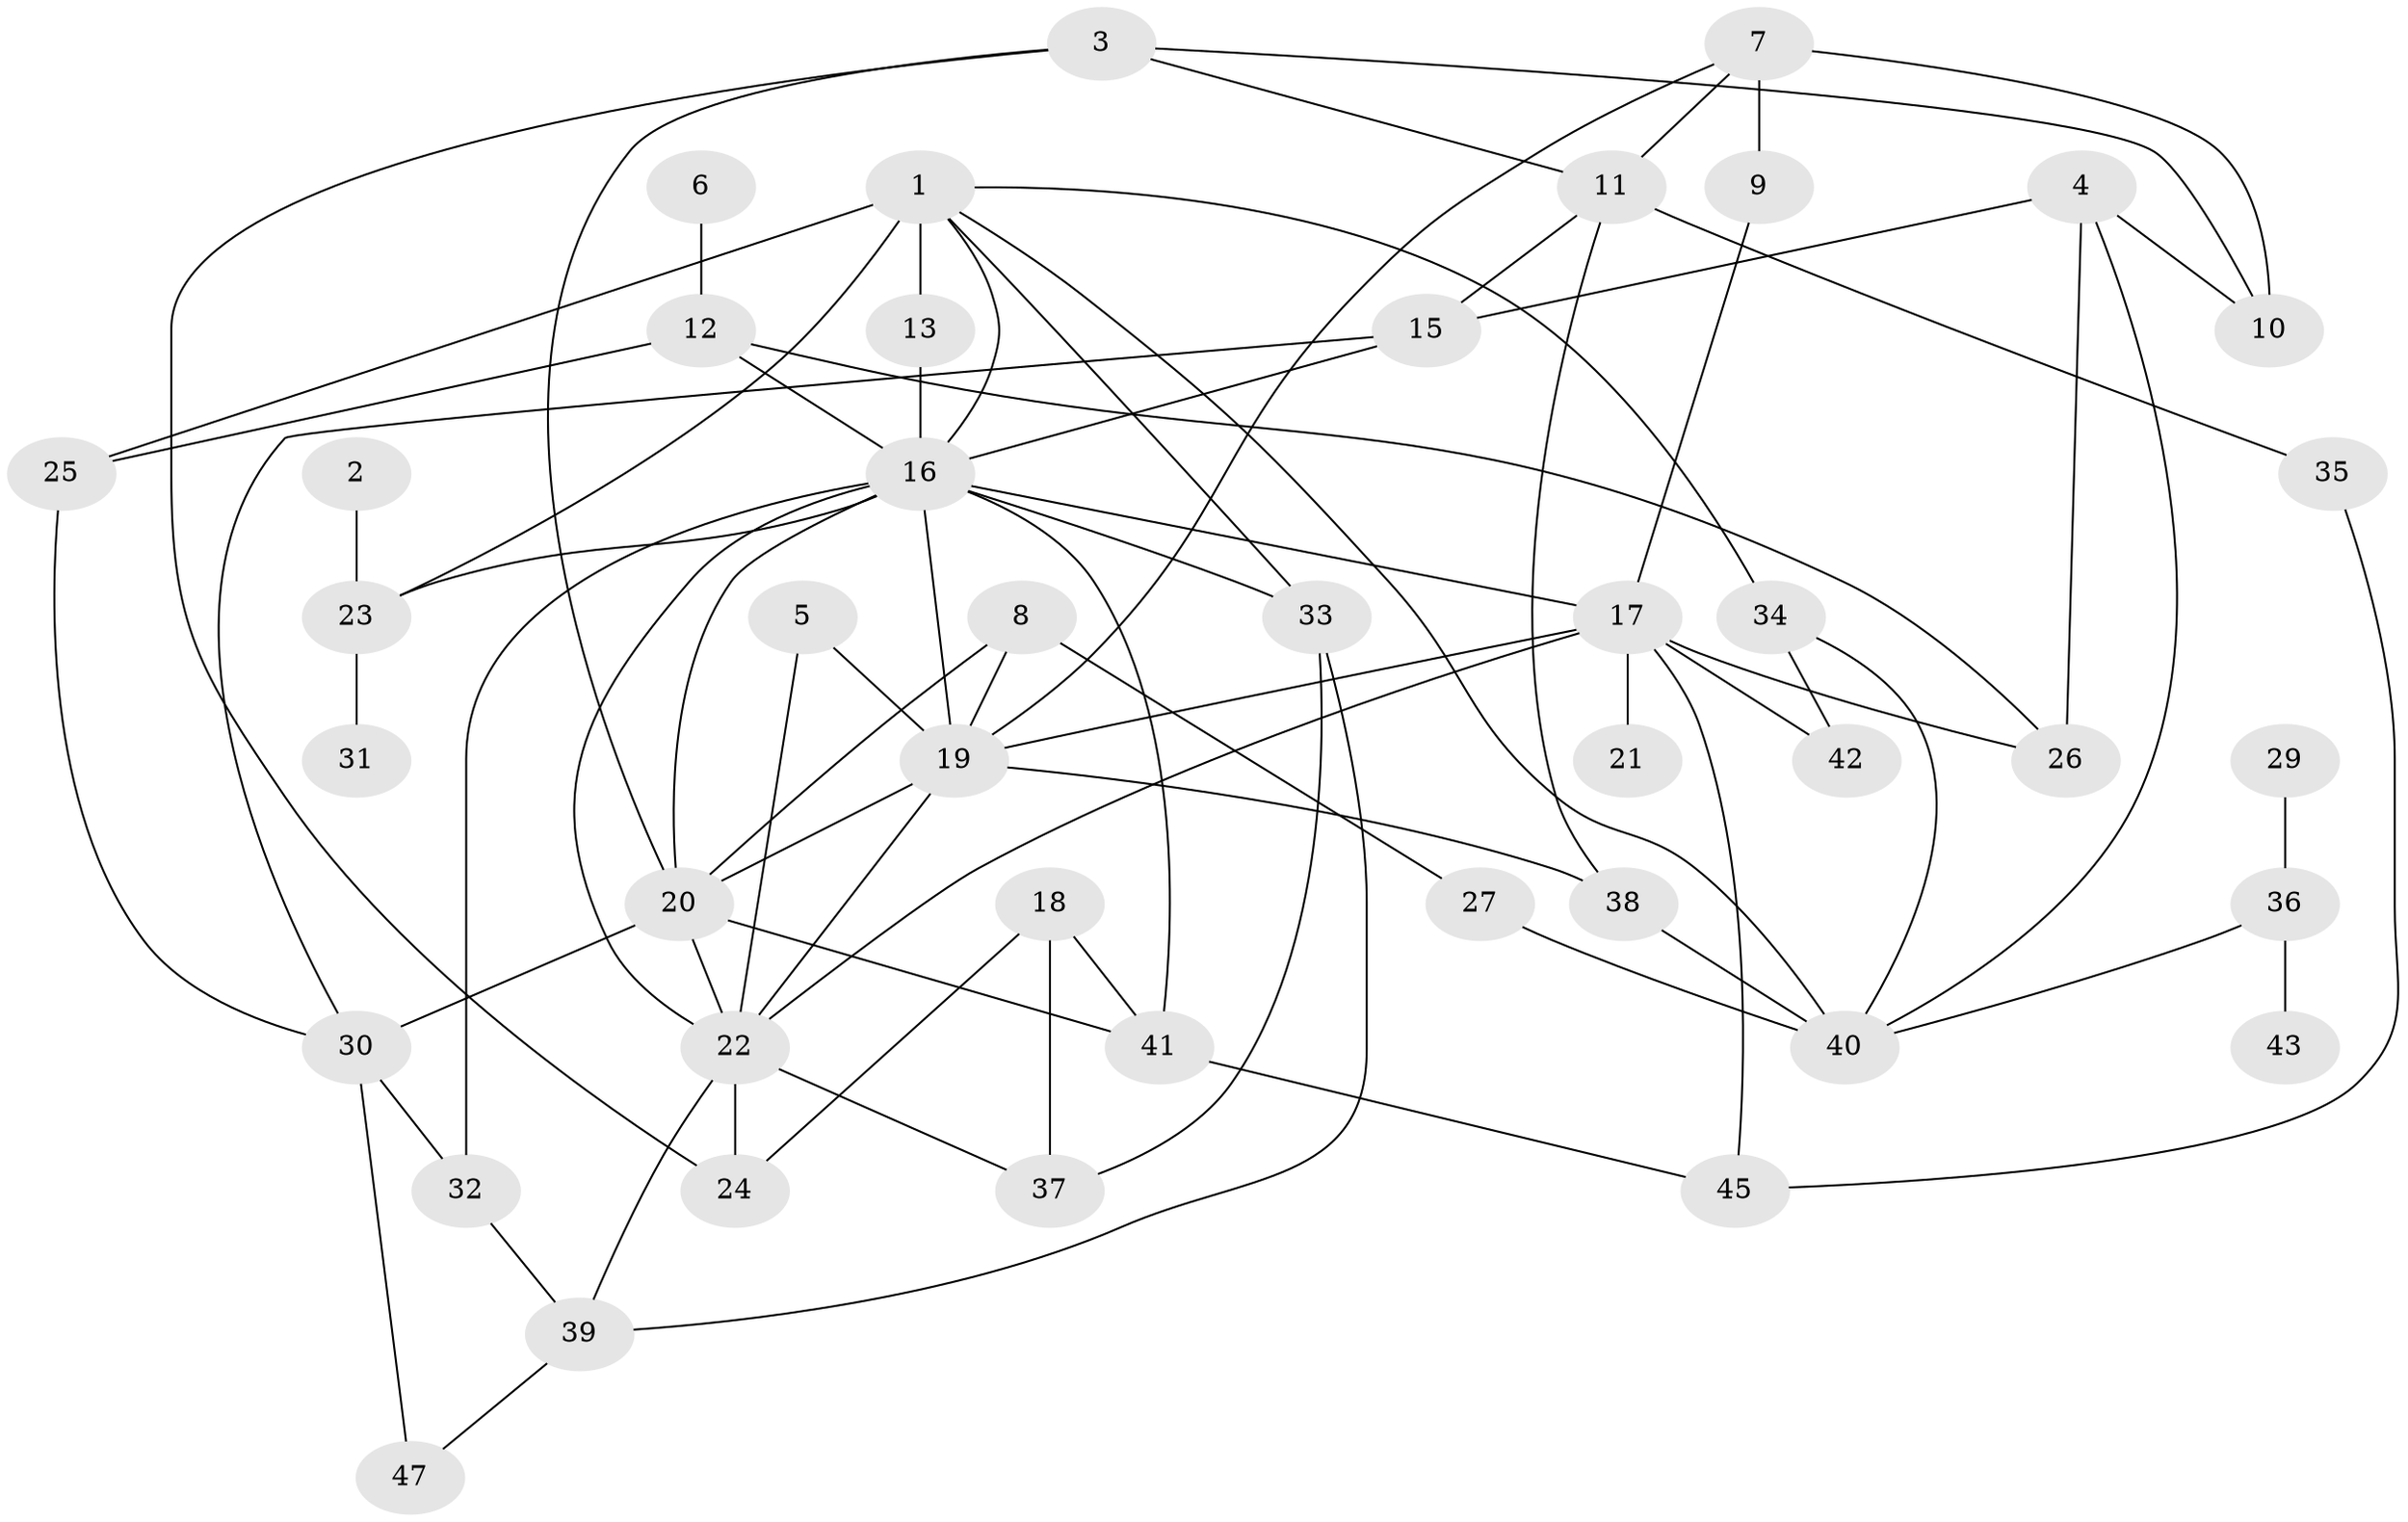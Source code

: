 // original degree distribution, {4: 0.20430107526881722, 1: 0.1935483870967742, 3: 0.25806451612903225, 2: 0.17204301075268819, 5: 0.06451612903225806, 6: 0.03225806451612903, 0: 0.043010752688172046, 9: 0.010752688172043012, 10: 0.010752688172043012, 7: 0.010752688172043012}
// Generated by graph-tools (version 1.1) at 2025/33/03/09/25 02:33:53]
// undirected, 43 vertices, 79 edges
graph export_dot {
graph [start="1"]
  node [color=gray90,style=filled];
  1;
  2;
  3;
  4;
  5;
  6;
  7;
  8;
  9;
  10;
  11;
  12;
  13;
  15;
  16;
  17;
  18;
  19;
  20;
  21;
  22;
  23;
  24;
  25;
  26;
  27;
  29;
  30;
  31;
  32;
  33;
  34;
  35;
  36;
  37;
  38;
  39;
  40;
  41;
  42;
  43;
  45;
  47;
  1 -- 13 [weight=4.0];
  1 -- 16 [weight=1.0];
  1 -- 23 [weight=3.0];
  1 -- 25 [weight=2.0];
  1 -- 33 [weight=1.0];
  1 -- 34 [weight=1.0];
  1 -- 40 [weight=1.0];
  2 -- 23 [weight=1.0];
  3 -- 10 [weight=1.0];
  3 -- 11 [weight=1.0];
  3 -- 20 [weight=1.0];
  3 -- 24 [weight=1.0];
  4 -- 10 [weight=1.0];
  4 -- 15 [weight=1.0];
  4 -- 26 [weight=1.0];
  4 -- 40 [weight=1.0];
  5 -- 19 [weight=1.0];
  5 -- 22 [weight=1.0];
  6 -- 12 [weight=1.0];
  7 -- 9 [weight=2.0];
  7 -- 10 [weight=1.0];
  7 -- 11 [weight=1.0];
  7 -- 19 [weight=1.0];
  8 -- 19 [weight=1.0];
  8 -- 20 [weight=1.0];
  8 -- 27 [weight=1.0];
  9 -- 17 [weight=1.0];
  11 -- 15 [weight=1.0];
  11 -- 35 [weight=1.0];
  11 -- 38 [weight=1.0];
  12 -- 16 [weight=1.0];
  12 -- 25 [weight=1.0];
  12 -- 26 [weight=1.0];
  13 -- 16 [weight=1.0];
  15 -- 16 [weight=1.0];
  15 -- 30 [weight=1.0];
  16 -- 17 [weight=1.0];
  16 -- 19 [weight=1.0];
  16 -- 20 [weight=4.0];
  16 -- 22 [weight=1.0];
  16 -- 23 [weight=1.0];
  16 -- 32 [weight=1.0];
  16 -- 33 [weight=2.0];
  16 -- 41 [weight=1.0];
  17 -- 19 [weight=2.0];
  17 -- 21 [weight=1.0];
  17 -- 22 [weight=1.0];
  17 -- 26 [weight=1.0];
  17 -- 42 [weight=1.0];
  17 -- 45 [weight=1.0];
  18 -- 24 [weight=1.0];
  18 -- 37 [weight=2.0];
  18 -- 41 [weight=1.0];
  19 -- 20 [weight=1.0];
  19 -- 22 [weight=1.0];
  19 -- 38 [weight=1.0];
  20 -- 22 [weight=2.0];
  20 -- 30 [weight=1.0];
  20 -- 41 [weight=1.0];
  22 -- 24 [weight=1.0];
  22 -- 37 [weight=1.0];
  22 -- 39 [weight=1.0];
  23 -- 31 [weight=1.0];
  25 -- 30 [weight=1.0];
  27 -- 40 [weight=2.0];
  29 -- 36 [weight=1.0];
  30 -- 32 [weight=1.0];
  30 -- 47 [weight=1.0];
  32 -- 39 [weight=1.0];
  33 -- 37 [weight=1.0];
  33 -- 39 [weight=1.0];
  34 -- 40 [weight=1.0];
  34 -- 42 [weight=1.0];
  35 -- 45 [weight=1.0];
  36 -- 40 [weight=1.0];
  36 -- 43 [weight=1.0];
  38 -- 40 [weight=1.0];
  39 -- 47 [weight=1.0];
  41 -- 45 [weight=1.0];
}
